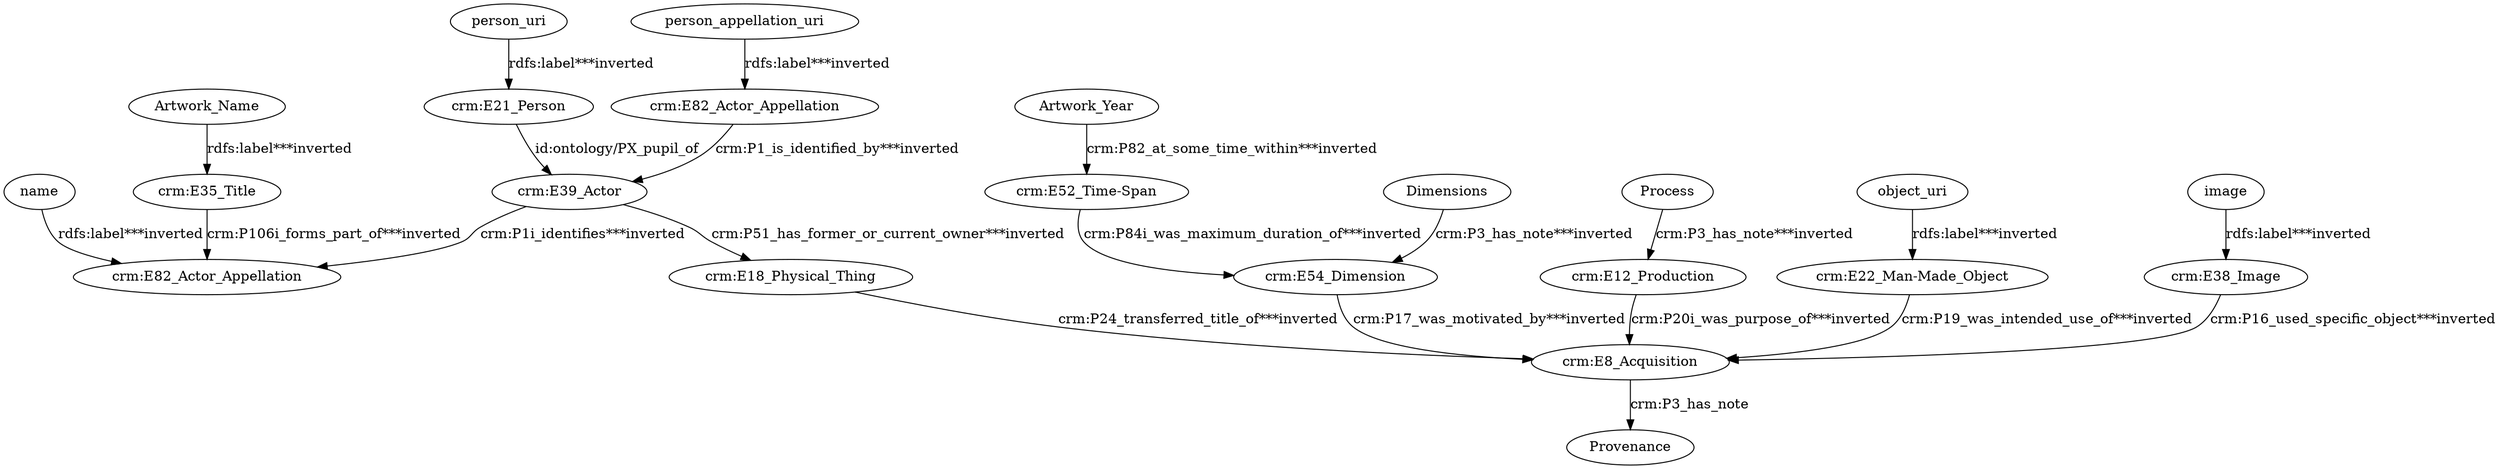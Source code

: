 digraph {
  Artwork_Name [type=attribute_name,label=Artwork_Name]
  "crm:E35_Title1" [type=class_uri,label="crm:E35_Title"]
  Artwork_Year [type=attribute_name,label=Artwork_Year]
  "crm:E52_Time-Span1" [type=class_uri,label="crm:E52_Time-Span"]
  Dimensions [type=attribute_name,label=Dimensions]
  "crm:E54_Dimension1" [type=class_uri,label="crm:E54_Dimension"]
  Process [type=attribute_name,label=Process]
  "crm:E12_Production1" [type=class_uri,label="crm:E12_Production"]
  "crm:E8_Acquisition1" [type=class_uri,label="crm:E8_Acquisition"]
  "crm:E18_Physical_Thing" [type=class_uri,label="crm:E18_Physical_Thing"]
  "crm:E21_Person1" [type=class_uri,label="crm:E21_Person"]
  "crm:E39_Actor" [type=class_uri,label="crm:E39_Actor"]
  "crm:E22_Man-Made_Object1" [type=class_uri,label="crm:E22_Man-Made_Object"]
  "crm:E82_Actor_Appellation2" [type=class_uri,label="crm:E82_Actor_Appellation"]
  "crm:E38_Image1" [type=class_uri,label="crm:E38_Image"]
  "crm:E82_Actor_Appellation1" [type=class_uri,label="crm:E82_Actor_Appellation"]
  Provenance [type=attribute_name,label=Provenance]
  image [type=attribute_name,label=image]
  name [type=attribute_name,label=name]
  object_uri [type=attribute_name,label=object_uri]
  person_appellation_uri [type=attribute_name,label=person_appellation_uri]
  person_uri [type=attribute_name,label=person_uri]
  Artwork_Name -> "crm:E35_Title1" [type=st_property_uri,label="rdfs:label***inverted"]
  Artwork_Year -> "crm:E52_Time-Span1" [type=st_property_uri,label="crm:P82_at_some_time_within***inverted"]
  Dimensions -> "crm:E54_Dimension1" [type=st_property_uri,label="crm:P3_has_note***inverted"]
  Process -> "crm:E12_Production1" [type=st_property_uri,label="crm:P3_has_note***inverted"]
  "crm:E12_Production1" -> "crm:E8_Acquisition1" [type=inherited,label="crm:P20i_was_purpose_of***inverted"]
  "crm:E18_Physical_Thing" -> "crm:E8_Acquisition1" [type=direct_property_uri,label="crm:P24_transferred_title_of***inverted"]
  "crm:E21_Person1" -> "crm:E39_Actor" [label="id:ontology/PX_pupil_of",type=direct_property_uri]
  "crm:E22_Man-Made_Object1" -> "crm:E8_Acquisition1" [type=inherited,label="crm:P19_was_intended_use_of***inverted"]
  "crm:E35_Title1" -> "crm:E82_Actor_Appellation2" [type=inherited,label="crm:P106i_forms_part_of***inverted"]
  "crm:E38_Image1" -> "crm:E8_Acquisition1" [type=inherited,label="crm:P16_used_specific_object***inverted"]
  "crm:E39_Actor" -> "crm:E18_Physical_Thing" [type=direct_property_uri,label="crm:P51_has_former_or_current_owner***inverted"]
  "crm:E39_Actor" -> "crm:E82_Actor_Appellation2" [type=inherited,label="crm:P1i_identifies***inverted"]
  "crm:E52_Time-Span1" -> "crm:E54_Dimension1" [type=direct_property_uri,label="crm:P84i_was_maximum_duration_of***inverted"]
  "crm:E54_Dimension1" -> "crm:E8_Acquisition1" [type=inherited,label="crm:P17_was_motivated_by***inverted"]
  "crm:E82_Actor_Appellation1" -> "crm:E39_Actor" [type=inherited,label="crm:P1_is_identified_by***inverted"]
  "crm:E8_Acquisition1" -> Provenance [label="crm:P3_has_note",type=st_property_uri]
  image -> "crm:E38_Image1" [type=st_property_uri,label="rdfs:label***inverted"]
  name -> "crm:E82_Actor_Appellation2" [type=st_property_uri,label="rdfs:label***inverted"]
  object_uri -> "crm:E22_Man-Made_Object1" [type=st_property_uri,label="rdfs:label***inverted"]
  person_appellation_uri -> "crm:E82_Actor_Appellation1" [type=st_property_uri,label="rdfs:label***inverted"]
  person_uri -> "crm:E21_Person1" [type=st_property_uri,label="rdfs:label***inverted"]
}
